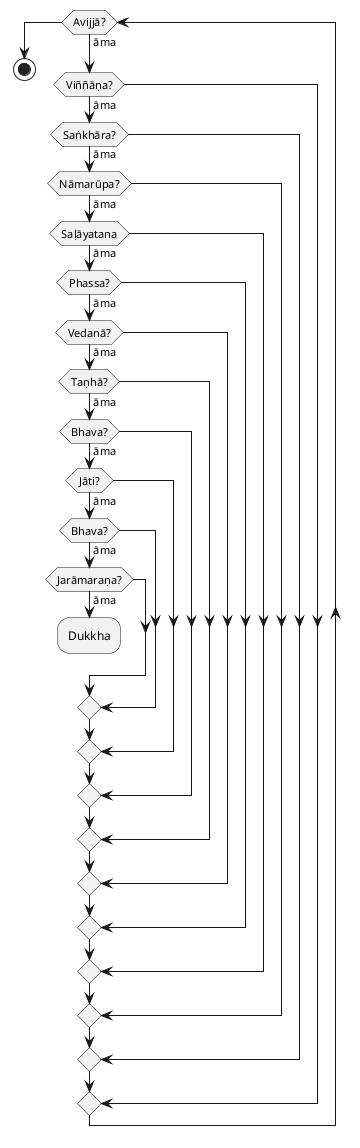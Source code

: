 @startuml



while (Avijjā?)              is (āma)
if    (Viññāṇa?)             then (āma)
if    (Saṅkhāra?)            then (āma)
if    (Nāmarūpa?)            then (āma)
if    (Saḷāyatana)           then (āma)
if    (Phassa?)              then (āma)
if    (Vedanā?)              then (āma)
if    (Taṇhā?)               then (āma)
if    (Bhava?)               then (āma)
if    (Jāti?)                then (āma)
if    (Bhava?)               then (āma)
if    (Jarāmaraṇa?)          then (āma)
:Dukkha;
detach
endif
endif
endif
endif
endif
endif
endif
endif
endif
endif
endif
endwhile
stop


@enduml